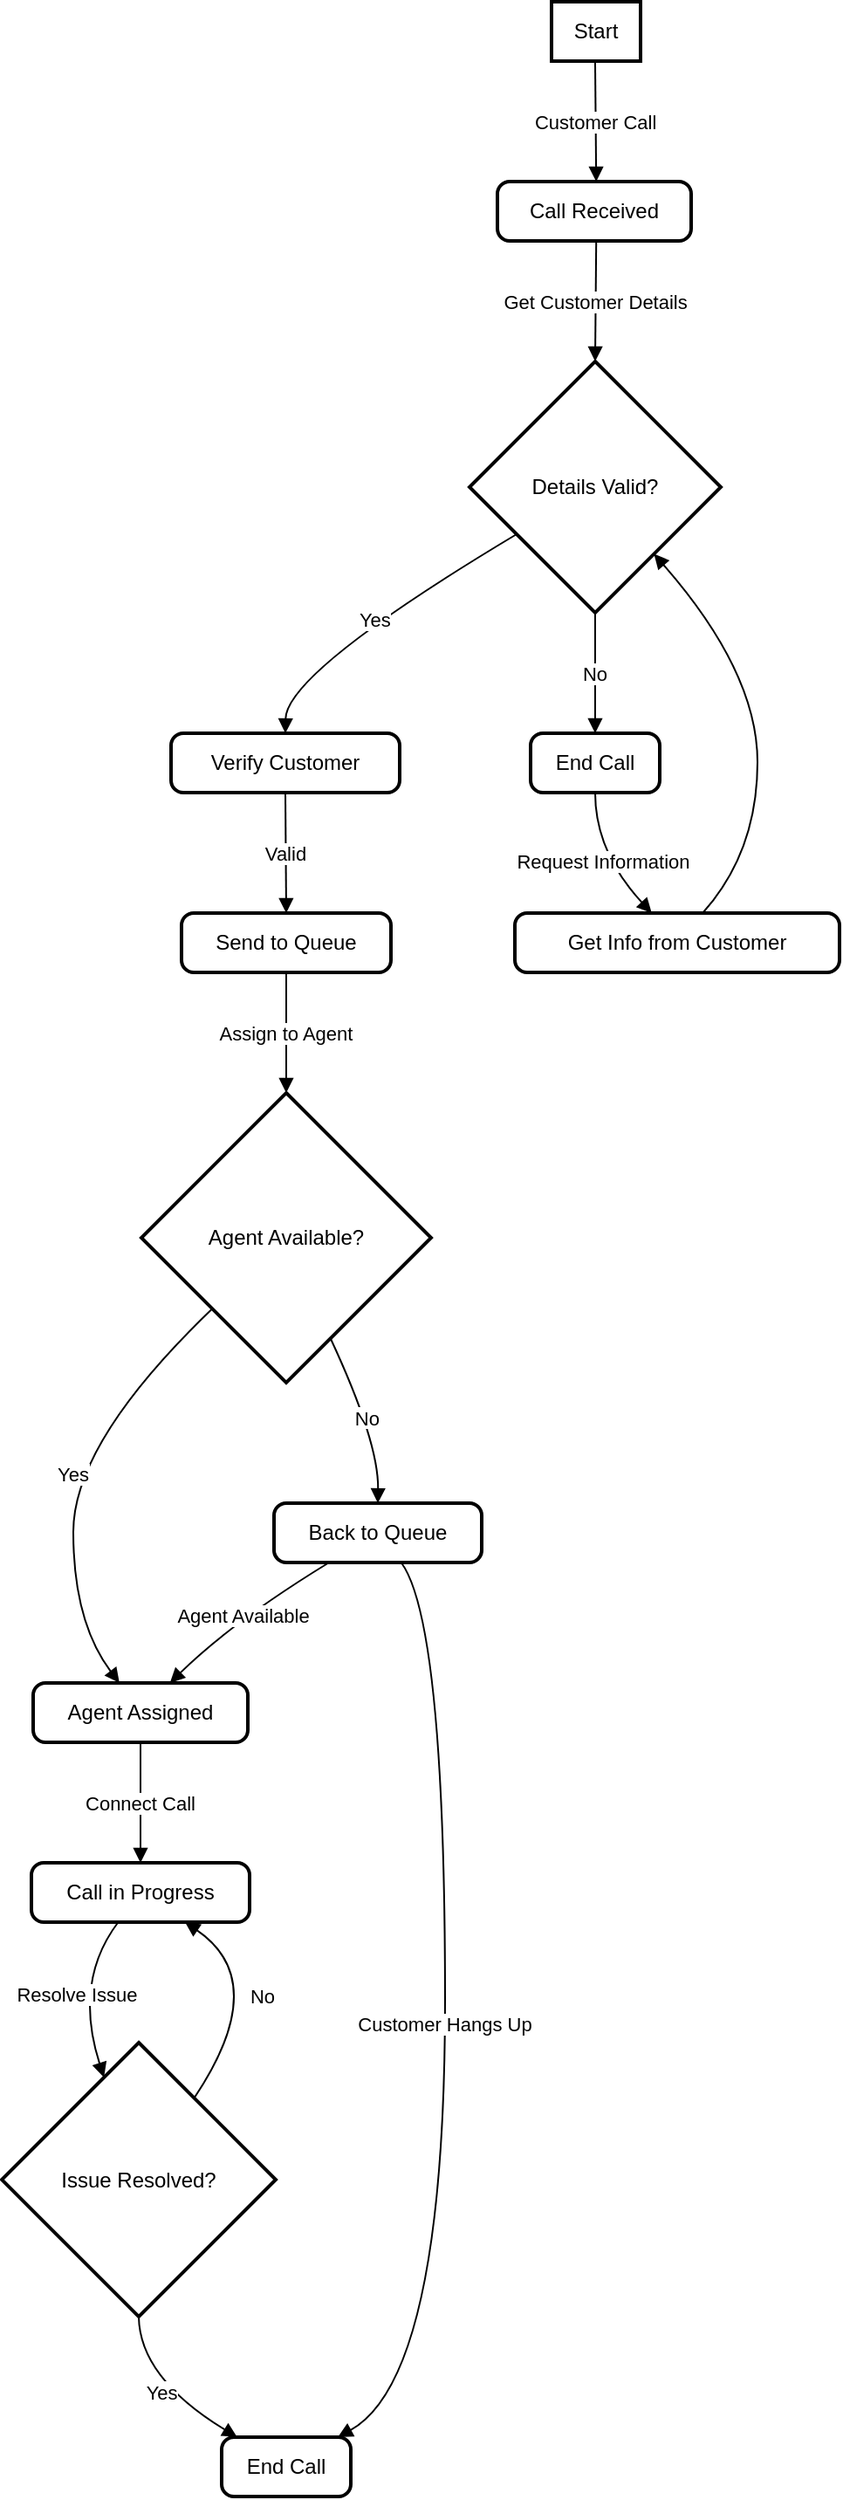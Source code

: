 <mxfile version="24.6.4" type="github">
  <diagram name="Page-1" id="ukou9yHHxu-IyvqWHbx8">
    <mxGraphModel>
      <root>
        <mxCell id="0" />
        <mxCell id="1" parent="0" />
        <mxCell id="2" value="Start" style="whiteSpace=wrap;strokeWidth=2;" vertex="1" parent="1">
          <mxGeometry x="321" width="51" height="34" as="geometry" />
        </mxCell>
        <mxCell id="3" value="Call Received" style="rounded=1;absoluteArcSize=1;arcSize=14;whiteSpace=wrap;strokeWidth=2;" vertex="1" parent="1">
          <mxGeometry x="290" y="103" width="111" height="34" as="geometry" />
        </mxCell>
        <mxCell id="4" value="Details Valid?" style="rhombus;strokeWidth=2;whiteSpace=wrap;" vertex="1" parent="1">
          <mxGeometry x="274" y="206" width="144" height="144" as="geometry" />
        </mxCell>
        <mxCell id="5" value="Verify Customer" style="rounded=1;absoluteArcSize=1;arcSize=14;whiteSpace=wrap;strokeWidth=2;" vertex="1" parent="1">
          <mxGeometry x="103" y="419" width="131" height="34" as="geometry" />
        </mxCell>
        <mxCell id="6" value="Send to Queue" style="rounded=1;absoluteArcSize=1;arcSize=14;whiteSpace=wrap;strokeWidth=2;" vertex="1" parent="1">
          <mxGeometry x="109" y="522" width="120" height="34" as="geometry" />
        </mxCell>
        <mxCell id="7" value="Agent Available?" style="rhombus;strokeWidth=2;whiteSpace=wrap;" vertex="1" parent="1">
          <mxGeometry x="86" y="625" width="166" height="166" as="geometry" />
        </mxCell>
        <mxCell id="8" value="Agent Assigned" style="rounded=1;absoluteArcSize=1;arcSize=14;whiteSpace=wrap;strokeWidth=2;" vertex="1" parent="1">
          <mxGeometry x="24" y="963" width="123" height="34" as="geometry" />
        </mxCell>
        <mxCell id="9" value="Call in Progress" style="rounded=1;absoluteArcSize=1;arcSize=14;whiteSpace=wrap;strokeWidth=2;" vertex="1" parent="1">
          <mxGeometry x="23" y="1066" width="125" height="34" as="geometry" />
        </mxCell>
        <mxCell id="10" value="Issue Resolved?" style="rhombus;strokeWidth=2;whiteSpace=wrap;" vertex="1" parent="1">
          <mxGeometry x="6" y="1169" width="157" height="157" as="geometry" />
        </mxCell>
        <mxCell id="11" value="End Call" style="rounded=1;absoluteArcSize=1;arcSize=14;whiteSpace=wrap;strokeWidth=2;" vertex="1" parent="1">
          <mxGeometry x="132" y="1395" width="74" height="34" as="geometry" />
        </mxCell>
        <mxCell id="12" value="Back to Queue" style="rounded=1;absoluteArcSize=1;arcSize=14;whiteSpace=wrap;strokeWidth=2;" vertex="1" parent="1">
          <mxGeometry x="162" y="860" width="119" height="34" as="geometry" />
        </mxCell>
        <mxCell id="13" value="End Call" style="rounded=1;absoluteArcSize=1;arcSize=14;whiteSpace=wrap;strokeWidth=2;" vertex="1" parent="1">
          <mxGeometry x="309" y="419" width="74" height="34" as="geometry" />
        </mxCell>
        <mxCell id="14" value="Get Info from Customer" style="rounded=1;absoluteArcSize=1;arcSize=14;whiteSpace=wrap;strokeWidth=2;" vertex="1" parent="1">
          <mxGeometry x="300" y="522" width="186" height="34" as="geometry" />
        </mxCell>
        <mxCell id="15" value="Customer Call" style="curved=1;startArrow=none;endArrow=block;exitX=0.49;exitY=1;entryX=0.51;entryY=0;" edge="1" parent="1" source="2" target="3">
          <mxGeometry relative="1" as="geometry">
            <Array as="points" />
          </mxGeometry>
        </mxCell>
        <mxCell id="16" value="Get Customer Details" style="curved=1;startArrow=none;endArrow=block;exitX=0.51;exitY=1;entryX=0.5;entryY=0;" edge="1" parent="1" source="3" target="4">
          <mxGeometry relative="1" as="geometry">
            <Array as="points" />
          </mxGeometry>
        </mxCell>
        <mxCell id="17" value="Yes" style="curved=1;startArrow=none;endArrow=block;exitX=0;exitY=0.8;entryX=0.5;entryY=-0.01;" edge="1" parent="1" source="4" target="5">
          <mxGeometry relative="1" as="geometry">
            <Array as="points">
              <mxPoint x="169" y="384" />
            </Array>
          </mxGeometry>
        </mxCell>
        <mxCell id="18" value="Valid" style="curved=1;startArrow=none;endArrow=block;exitX=0.5;exitY=0.99;entryX=0.5;entryY=-0.01;" edge="1" parent="1" source="5" target="6">
          <mxGeometry relative="1" as="geometry">
            <Array as="points" />
          </mxGeometry>
        </mxCell>
        <mxCell id="19" value="Assign to Agent" style="curved=1;startArrow=none;endArrow=block;exitX=0.5;exitY=0.99;entryX=0.5;entryY=0;" edge="1" parent="1" source="6" target="7">
          <mxGeometry relative="1" as="geometry">
            <Array as="points" />
          </mxGeometry>
        </mxCell>
        <mxCell id="20" value="Yes" style="curved=1;startArrow=none;endArrow=block;exitX=0;exitY=0.98;entryX=0.4;entryY=-0.01;" edge="1" parent="1" source="7" target="8">
          <mxGeometry relative="1" as="geometry">
            <Array as="points">
              <mxPoint x="47" y="825" />
              <mxPoint x="47" y="928" />
            </Array>
          </mxGeometry>
        </mxCell>
        <mxCell id="21" value="Connect Call" style="curved=1;startArrow=none;endArrow=block;exitX=0.5;exitY=0.99;entryX=0.5;entryY=-0.01;" edge="1" parent="1" source="8" target="9">
          <mxGeometry relative="1" as="geometry">
            <Array as="points" />
          </mxGeometry>
        </mxCell>
        <mxCell id="22" value="Resolve Issue" style="curved=1;startArrow=none;endArrow=block;exitX=0.4;exitY=0.99;entryX=0.33;entryY=0;" edge="1" parent="1" source="9" target="10">
          <mxGeometry relative="1" as="geometry">
            <Array as="points">
              <mxPoint x="47" y="1134" />
            </Array>
          </mxGeometry>
        </mxCell>
        <mxCell id="23" value="Yes" style="curved=1;startArrow=none;endArrow=block;exitX=0.5;exitY=1;entryX=0.12;entryY=0;" edge="1" parent="1" source="10" target="11">
          <mxGeometry relative="1" as="geometry">
            <Array as="points">
              <mxPoint x="85" y="1361" />
            </Array>
          </mxGeometry>
        </mxCell>
        <mxCell id="24" value="No" style="curved=1;startArrow=none;endArrow=block;exitX=0.84;exitY=0;entryX=0.7;entryY=0.99;" edge="1" parent="1" source="10" target="9">
          <mxGeometry relative="1" as="geometry">
            <Array as="points">
              <mxPoint x="161" y="1134" />
            </Array>
          </mxGeometry>
        </mxCell>
        <mxCell id="25" value="No" style="curved=1;startArrow=none;endArrow=block;exitX=0.72;exitY=1;entryX=0.5;entryY=-0.01;" edge="1" parent="1" source="7" target="12">
          <mxGeometry relative="1" as="geometry">
            <Array as="points">
              <mxPoint x="222" y="825" />
            </Array>
          </mxGeometry>
        </mxCell>
        <mxCell id="26" value="Agent Available" style="curved=1;startArrow=none;endArrow=block;exitX=0.27;exitY=0.99;entryX=0.64;entryY=-0.01;" edge="1" parent="1" source="12" target="8">
          <mxGeometry relative="1" as="geometry">
            <Array as="points">
              <mxPoint x="138" y="928" />
            </Array>
          </mxGeometry>
        </mxCell>
        <mxCell id="27" value="Customer Hangs Up" style="curved=1;startArrow=none;endArrow=block;exitX=0.61;exitY=0.99;entryX=0.9;entryY=0;" edge="1" parent="1" source="12" target="11">
          <mxGeometry relative="1" as="geometry">
            <Array as="points">
              <mxPoint x="260" y="928" />
              <mxPoint x="260" y="1361" />
            </Array>
          </mxGeometry>
        </mxCell>
        <mxCell id="28" value="No" style="curved=1;startArrow=none;endArrow=block;exitX=0.5;exitY=1;entryX=0.5;entryY=-0.01;" edge="1" parent="1" source="4" target="13">
          <mxGeometry relative="1" as="geometry">
            <Array as="points" />
          </mxGeometry>
        </mxCell>
        <mxCell id="29" value="Request Information" style="curved=1;startArrow=none;endArrow=block;exitX=0.5;exitY=0.99;entryX=0.42;entryY=-0.01;" edge="1" parent="1" source="13" target="14">
          <mxGeometry relative="1" as="geometry">
            <Array as="points">
              <mxPoint x="346" y="487" />
            </Array>
          </mxGeometry>
        </mxCell>
        <mxCell id="30" value="" style="curved=1;startArrow=none;endArrow=block;exitX=0.58;exitY=-0.01;entryX=0.94;entryY=1;" edge="1" parent="1" source="14" target="4">
          <mxGeometry relative="1" as="geometry">
            <Array as="points">
              <mxPoint x="439" y="487" />
              <mxPoint x="439" y="384" />
            </Array>
          </mxGeometry>
        </mxCell>
      </root>
    </mxGraphModel>
  </diagram>
</mxfile>

